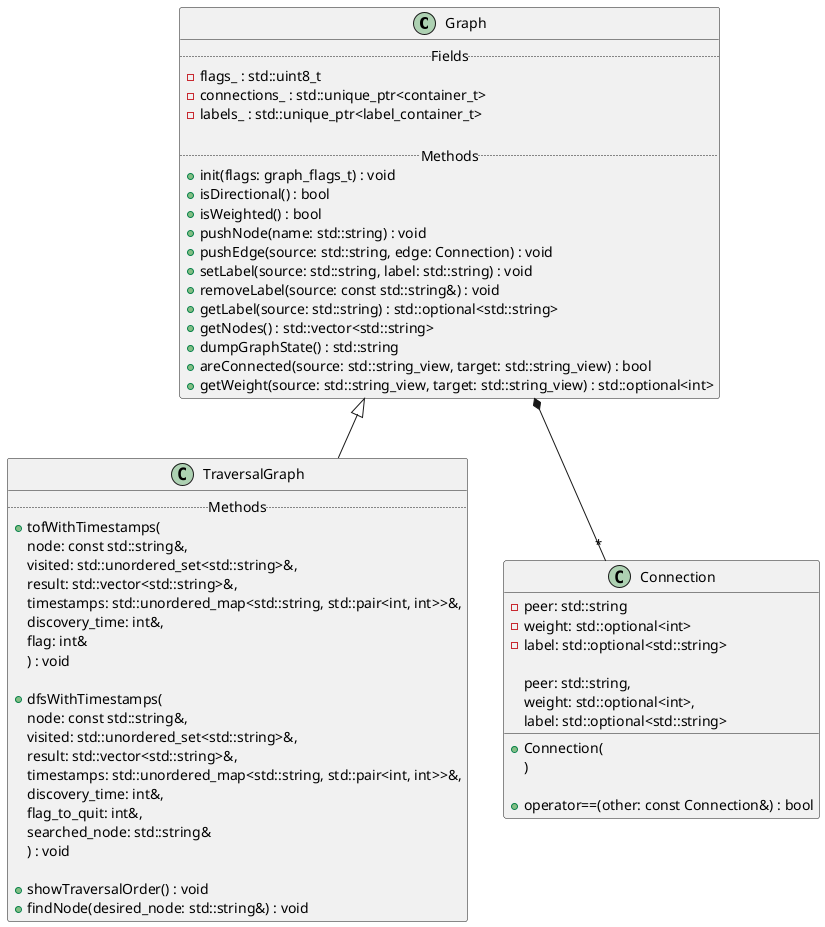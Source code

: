 @startuml

' ####################################'
' Class Graph'
' ####################################'

class Graph {
    .. Fields ..
    - flags_ : std::uint8_t
    - connections_ : std::unique_ptr<container_t>
    - labels_ : std::unique_ptr<label_container_t>

    .. Methods ..
    + init(flags: graph_flags_t) : void
    + isDirectional() : bool
    + isWeighted() : bool
    + pushNode(name: std::string) : void
    + pushEdge(source: std::string, edge: Connection) : void
    + setLabel(source: std::string, label: std::string) : void
    + removeLabel(source: const std::string&) : void
    + getLabel(source: std::string) : std::optional<std::string>
    + getNodes() : std::vector<std::string>
    + dumpGraphState() : std::string
    + areConnected(source: std::string_view, target: std::string_view) : bool
    + getWeight(source: std::string_view, target: std::string_view) : std::optional<int>
}

' ####################################'
' Class TraversalGraph'
' ####################################'

class TraversalGraph {
    .. Methods ..
    + tofWithTimestamps(
        node: const std::string&,
        visited: std::unordered_set<std::string>&,
        result: std::vector<std::string>&,
        timestamps: std::unordered_map<std::string, std::pair<int, int>>&,
        discovery_time: int&,
        flag: int&
    ) : void

    + dfsWithTimestamps(
        node: const std::string&,
        visited: std::unordered_set<std::string>&,
        result: std::vector<std::string>&,
        timestamps: std::unordered_map<std::string, std::pair<int, int>>&,
        discovery_time: int&,
        flag_to_quit: int&,
        searched_node: std::string&
    ) : void

    + showTraversalOrder() : void
    + findNode(desired_node: std::string&) : void
}

' ####################################'
' Inheritance'
' ####################################'

Graph <|-- TraversalGraph

' ####################################'
' Helper classes'
' ####################################'

class Connection {
    - peer: std::string
    - weight: std::optional<int>
    - label: std::optional<std::string>
    
    + Connection(
        peer: std::string,
        weight: std::optional<int>,
        label: std::optional<std::string>
    )
    
    + operator==(other: const Connection&) : bool
}

Graph *-- "*" Connection

@enduml